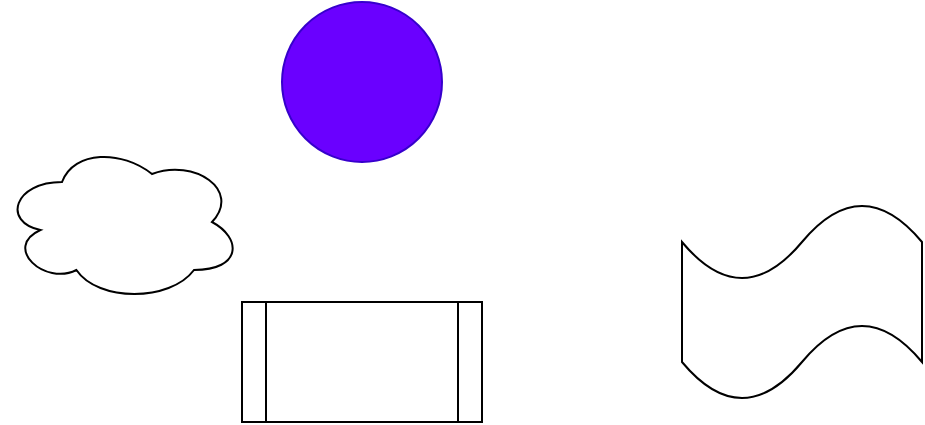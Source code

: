 <mxfile>
    <diagram id="vAB-JriuDC55rx6uf-v_" name="Page-1">
        <mxGraphModel dx="419" dy="187" grid="1" gridSize="10" guides="1" tooltips="1" connect="1" arrows="1" fold="1" page="1" pageScale="1" pageWidth="850" pageHeight="1100" math="0" shadow="0">
            <root>
                <mxCell id="0"/>
                <mxCell id="1" parent="0"/>
                <mxCell id="2" value="" style="ellipse;whiteSpace=wrap;html=1;aspect=fixed;fillColor=#6a00ff;fontColor=#ffffff;strokeColor=#3700CC;" parent="1" vertex="1">
                    <mxGeometry x="310" y="320" width="80" height="80" as="geometry"/>
                </mxCell>
                <mxCell id="3" value="" style="shape=process;whiteSpace=wrap;html=1;backgroundOutline=1;" vertex="1" parent="1">
                    <mxGeometry x="290" y="470" width="120" height="60" as="geometry"/>
                </mxCell>
                <mxCell id="4" value="" style="ellipse;shape=cloud;whiteSpace=wrap;html=1;" vertex="1" parent="1">
                    <mxGeometry x="170" y="390" width="120" height="80" as="geometry"/>
                </mxCell>
                <mxCell id="5" value="" style="shape=tape;whiteSpace=wrap;html=1;" vertex="1" parent="1">
                    <mxGeometry x="510" y="420" width="120" height="100" as="geometry"/>
                </mxCell>
            </root>
        </mxGraphModel>
    </diagram>
</mxfile>